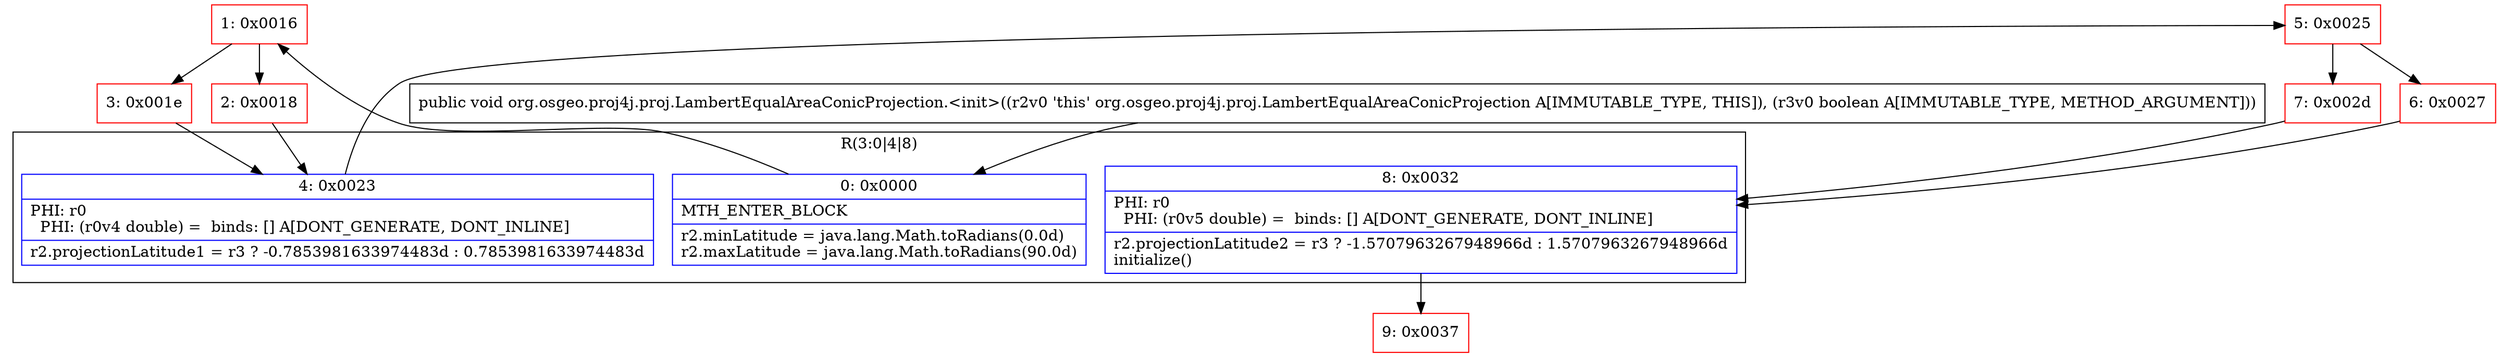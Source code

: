 digraph "CFG fororg.osgeo.proj4j.proj.LambertEqualAreaConicProjection.\<init\>(Z)V" {
subgraph cluster_Region_1948515257 {
label = "R(3:0|4|8)";
node [shape=record,color=blue];
Node_0 [shape=record,label="{0\:\ 0x0000|MTH_ENTER_BLOCK\l|r2.minLatitude = java.lang.Math.toRadians(0.0d)\lr2.maxLatitude = java.lang.Math.toRadians(90.0d)\l}"];
Node_4 [shape=record,label="{4\:\ 0x0023|PHI: r0 \l  PHI: (r0v4 double) =  binds: [] A[DONT_GENERATE, DONT_INLINE]\l|r2.projectionLatitude1 = r3 ? \-0.7853981633974483d : 0.7853981633974483d\l}"];
Node_8 [shape=record,label="{8\:\ 0x0032|PHI: r0 \l  PHI: (r0v5 double) =  binds: [] A[DONT_GENERATE, DONT_INLINE]\l|r2.projectionLatitude2 = r3 ? \-1.5707963267948966d : 1.5707963267948966d\linitialize()\l}"];
}
Node_1 [shape=record,color=red,label="{1\:\ 0x0016}"];
Node_2 [shape=record,color=red,label="{2\:\ 0x0018}"];
Node_3 [shape=record,color=red,label="{3\:\ 0x001e}"];
Node_5 [shape=record,color=red,label="{5\:\ 0x0025}"];
Node_6 [shape=record,color=red,label="{6\:\ 0x0027}"];
Node_7 [shape=record,color=red,label="{7\:\ 0x002d}"];
Node_9 [shape=record,color=red,label="{9\:\ 0x0037}"];
MethodNode[shape=record,label="{public void org.osgeo.proj4j.proj.LambertEqualAreaConicProjection.\<init\>((r2v0 'this' org.osgeo.proj4j.proj.LambertEqualAreaConicProjection A[IMMUTABLE_TYPE, THIS]), (r3v0 boolean A[IMMUTABLE_TYPE, METHOD_ARGUMENT])) }"];
MethodNode -> Node_0;
Node_0 -> Node_1;
Node_4 -> Node_5;
Node_8 -> Node_9;
Node_1 -> Node_2;
Node_1 -> Node_3;
Node_2 -> Node_4;
Node_3 -> Node_4;
Node_5 -> Node_6;
Node_5 -> Node_7;
Node_6 -> Node_8;
Node_7 -> Node_8;
}

